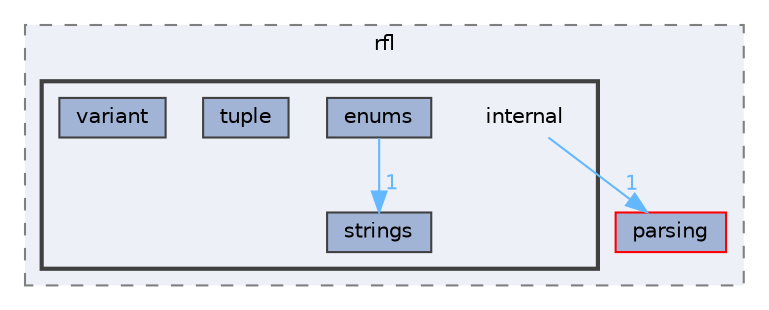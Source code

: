 digraph "external/reflect-cpp/include/rfl/internal"
{
 // LATEX_PDF_SIZE
  bgcolor="transparent";
  edge [fontname=Helvetica,fontsize=10,labelfontname=Helvetica,labelfontsize=10];
  node [fontname=Helvetica,fontsize=10,shape=box,height=0.2,width=0.4];
  compound=true
  subgraph clusterdir_a1c21b4173a2351390497ddcc1ae545f {
    graph [ bgcolor="#edf0f7", pencolor="grey50", label="rfl", fontname=Helvetica,fontsize=10 style="filled,dashed", URL="dir_a1c21b4173a2351390497ddcc1ae545f.html",tooltip=""]
  dir_97727d67746efdc48dc27b8153798aa8 [label="parsing", fillcolor="#a2b4d6", color="red", style="filled", URL="dir_97727d67746efdc48dc27b8153798aa8.html",tooltip=""];
  subgraph clusterdir_4dd43511236181189a890f262715a05e {
    graph [ bgcolor="#edf0f7", pencolor="grey25", label="", fontname=Helvetica,fontsize=10 style="filled,bold", URL="dir_4dd43511236181189a890f262715a05e.html",tooltip=""]
    dir_4dd43511236181189a890f262715a05e [shape=plaintext, label="internal"];
  dir_823acd3e0a35750ea10e5183160cbd90 [label="enums", fillcolor="#a2b4d6", color="grey25", style="filled", URL="dir_823acd3e0a35750ea10e5183160cbd90.html",tooltip=""];
  dir_ffb34744e433061b5f06b20e334bc968 [label="strings", fillcolor="#a2b4d6", color="grey25", style="filled", URL="dir_ffb34744e433061b5f06b20e334bc968.html",tooltip=""];
  dir_898ef41535421b89e50308fb9ea78b61 [label="tuple", fillcolor="#a2b4d6", color="grey25", style="filled", URL="dir_898ef41535421b89e50308fb9ea78b61.html",tooltip=""];
  dir_dec2df21777ff4012e5645b9dd148aee [label="variant", fillcolor="#a2b4d6", color="grey25", style="filled", URL="dir_dec2df21777ff4012e5645b9dd148aee.html",tooltip=""];
  }
  }
  dir_4dd43511236181189a890f262715a05e->dir_97727d67746efdc48dc27b8153798aa8 [headlabel="1", labeldistance=1.5 headhref="dir_000409_000540.html" href="dir_000409_000540.html" color="steelblue1" fontcolor="steelblue1"];
  dir_823acd3e0a35750ea10e5183160cbd90->dir_ffb34744e433061b5f06b20e334bc968 [headlabel="1", labeldistance=1.5 headhref="dir_000248_000796.html" href="dir_000248_000796.html" color="steelblue1" fontcolor="steelblue1"];
}
